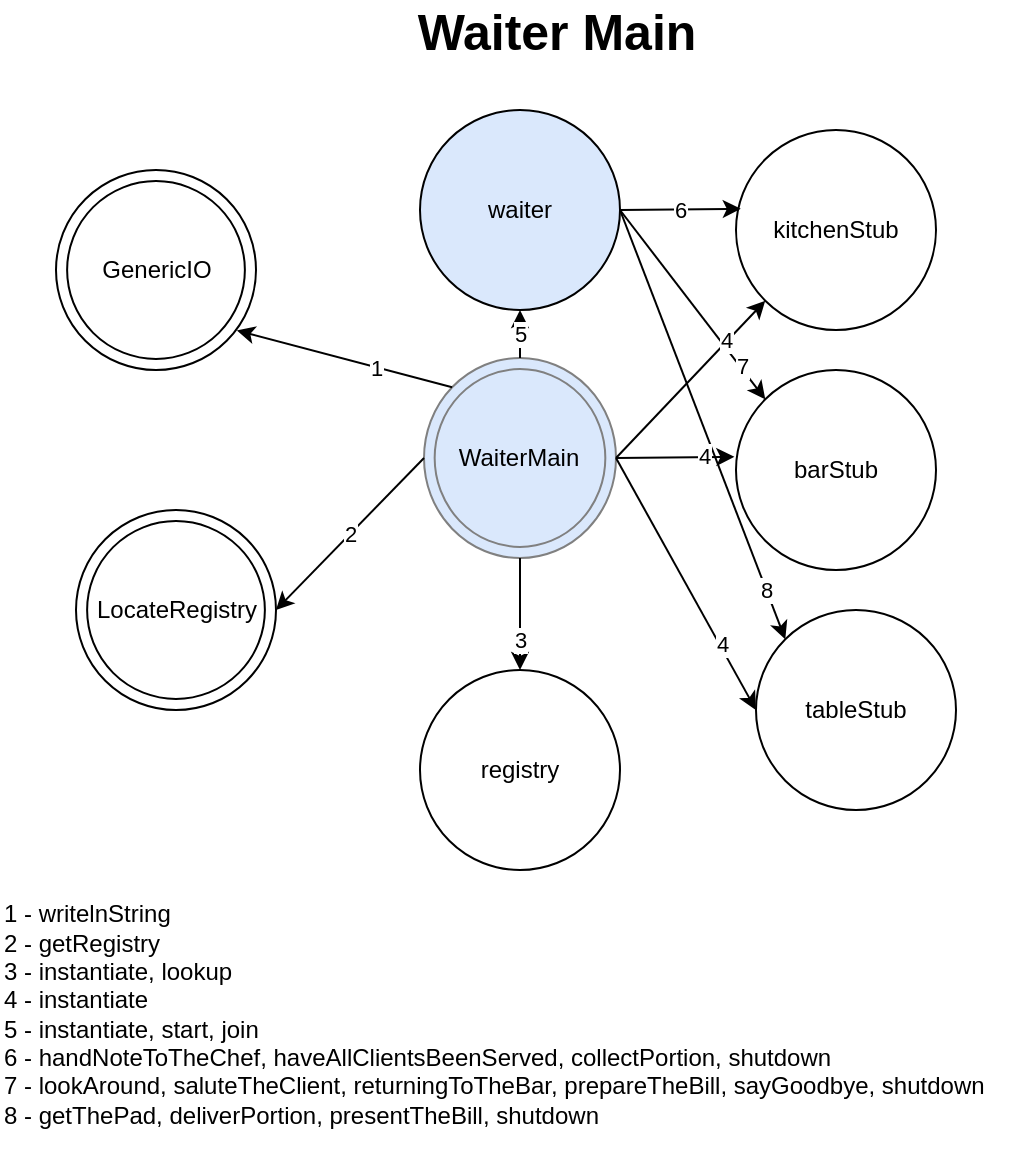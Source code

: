<mxfile version="18.1.3" type="device"><diagram id="mVuv3MKAiB6mv7ryH5j6" name="Page-1"><mxGraphModel dx="1278" dy="617" grid="1" gridSize="10" guides="1" tooltips="1" connect="1" arrows="1" fold="1" page="1" pageScale="1" pageWidth="827" pageHeight="1169" math="0" shadow="0"><root><mxCell id="0"/><mxCell id="1" parent="0"/><mxCell id="1C26J2ckn5qSCHX0204n-1" value="&lt;div&gt;&lt;br&gt;&lt;/div&gt;&lt;div&gt;1 - writelnString&lt;br&gt;&lt;/div&gt;&lt;div&gt;2 - getRegistry&lt;/div&gt;&lt;div&gt;3 - instantiate, lookup&lt;br&gt;&lt;/div&gt;&lt;div&gt;4 - instantiate&lt;br&gt;&lt;/div&gt;&lt;div&gt;5 - instantiate, start, join&lt;/div&gt;6 -&amp;nbsp;handNoteToTheChef,&amp;nbsp;haveAllClientsBeenServed,&amp;nbsp;collectPortion, shutdown&lt;br&gt;7 -&amp;nbsp;lookAround,&amp;nbsp;saluteTheClient,&amp;nbsp;returningToTheBar,&amp;nbsp;prepareTheBill,&amp;nbsp;sayGoodbye, shutdown&lt;div&gt;8 -&amp;nbsp;getThePad,&amp;nbsp;deliverPortion,&amp;nbsp;presentTheBill, shutdown&lt;/div&gt;" style="text;html=1;strokeColor=none;fillColor=none;align=left;verticalAlign=middle;whiteSpace=wrap;rounded=0;" parent="1" vertex="1"><mxGeometry x="162" y="500" width="508" height="150" as="geometry"/></mxCell><mxCell id="1C26J2ckn5qSCHX0204n-2" value="" style="group" parent="1" vertex="1" connectable="0"><mxGeometry x="374" y="254" width="96" height="100" as="geometry"/></mxCell><mxCell id="1C26J2ckn5qSCHX0204n-3" value="&lt;div&gt;Main&lt;/div&gt;&lt;div&gt;Program&lt;/div&gt;" style="ellipse;whiteSpace=wrap;html=1;fillColor=#dae8fc;strokeColor=#808080;" parent="1C26J2ckn5qSCHX0204n-2" vertex="1"><mxGeometry width="96" height="100" as="geometry"/></mxCell><mxCell id="1C26J2ckn5qSCHX0204n-4" value="&lt;div&gt;Waiter&lt;span style=&quot;background-color: initial;&quot;&gt;Main&lt;/span&gt;&lt;/div&gt;" style="ellipse;whiteSpace=wrap;html=1;fillColor=#dae8fc;strokeColor=#808080;" parent="1C26J2ckn5qSCHX0204n-2" vertex="1"><mxGeometry x="5.333" y="5.556" width="85.333" height="88.889" as="geometry"/></mxCell><mxCell id="1C26J2ckn5qSCHX0204n-5" value="&lt;b&gt;&lt;font style=&quot;font-size: 25px;&quot;&gt;Waiter Main&lt;/font&gt;&lt;/b&gt;" style="text;html=1;align=center;verticalAlign=middle;resizable=0;points=[];autosize=1;strokeColor=none;fillColor=none;" parent="1" vertex="1"><mxGeometry x="365" y="80" width="150" height="20" as="geometry"/></mxCell><mxCell id="1C26J2ckn5qSCHX0204n-6" value="" style="group" parent="1" vertex="1" connectable="0"><mxGeometry x="190" y="160" width="100" height="100" as="geometry"/></mxCell><mxCell id="1C26J2ckn5qSCHX0204n-7" value="" style="ellipse;whiteSpace=wrap;html=1;aspect=fixed;" parent="1C26J2ckn5qSCHX0204n-6" vertex="1"><mxGeometry width="100" height="100" as="geometry"/></mxCell><mxCell id="1C26J2ckn5qSCHX0204n-8" value="GenericIO" style="ellipse;whiteSpace=wrap;html=1;aspect=fixed;" parent="1C26J2ckn5qSCHX0204n-6" vertex="1"><mxGeometry x="5.556" y="5.556" width="88.889" height="88.889" as="geometry"/></mxCell><mxCell id="1C26J2ckn5qSCHX0204n-15" value="" style="group" parent="1" vertex="1" connectable="0"><mxGeometry x="200" y="330" width="100" height="100" as="geometry"/></mxCell><mxCell id="1C26J2ckn5qSCHX0204n-16" value="" style="ellipse;whiteSpace=wrap;html=1;aspect=fixed;" parent="1C26J2ckn5qSCHX0204n-15" vertex="1"><mxGeometry width="100" height="100" as="geometry"/></mxCell><mxCell id="1C26J2ckn5qSCHX0204n-17" value="LocateRegistry" style="ellipse;whiteSpace=wrap;html=1;aspect=fixed;" parent="1C26J2ckn5qSCHX0204n-15" vertex="1"><mxGeometry x="5.556" y="5.556" width="88.889" height="88.889" as="geometry"/></mxCell><mxCell id="1C26J2ckn5qSCHX0204n-18" value="registry" style="ellipse;whiteSpace=wrap;html=1;aspect=fixed;" parent="1" vertex="1"><mxGeometry x="372" y="410" width="100" height="100" as="geometry"/></mxCell><mxCell id="1C26J2ckn5qSCHX0204n-19" value="barStub" style="ellipse;whiteSpace=wrap;html=1;aspect=fixed;" parent="1" vertex="1"><mxGeometry x="530" y="260" width="100" height="100" as="geometry"/></mxCell><mxCell id="1C26J2ckn5qSCHX0204n-20" value="kitchenStub" style="ellipse;whiteSpace=wrap;html=1;aspect=fixed;" parent="1" vertex="1"><mxGeometry x="530" y="140" width="100" height="100" as="geometry"/></mxCell><mxCell id="1C26J2ckn5qSCHX0204n-21" value="" style="endArrow=classic;html=1;rounded=0;exitX=0;exitY=0;exitDx=0;exitDy=0;entryX=0.955;entryY=0.84;entryDx=0;entryDy=0;entryPerimeter=0;" parent="1" source="1C26J2ckn5qSCHX0204n-3" target="1C26J2ckn5qSCHX0204n-8" edge="1"><mxGeometry width="50" height="50" relative="1" as="geometry"><mxPoint x="100" y="420" as="sourcePoint"/><mxPoint x="150" y="370" as="targetPoint"/></mxGeometry></mxCell><mxCell id="1C26J2ckn5qSCHX0204n-22" value="1" style="edgeLabel;html=1;align=center;verticalAlign=middle;resizable=0;points=[];" parent="1C26J2ckn5qSCHX0204n-21" vertex="1" connectable="0"><mxGeometry x="-0.286" relative="1" as="geometry"><mxPoint as="offset"/></mxGeometry></mxCell><mxCell id="1C26J2ckn5qSCHX0204n-23" value="2" style="endArrow=classic;html=1;rounded=0;exitX=0;exitY=0.5;exitDx=0;exitDy=0;entryX=1;entryY=0.5;entryDx=0;entryDy=0;" parent="1" source="1C26J2ckn5qSCHX0204n-3" target="1C26J2ckn5qSCHX0204n-16" edge="1"><mxGeometry width="50" height="50" relative="1" as="geometry"><mxPoint x="60" y="440" as="sourcePoint"/><mxPoint x="300" y="304" as="targetPoint"/></mxGeometry></mxCell><mxCell id="1C26J2ckn5qSCHX0204n-24" value="" style="endArrow=classic;html=1;rounded=0;entryX=0.5;entryY=0;entryDx=0;entryDy=0;exitX=0.5;exitY=1;exitDx=0;exitDy=0;" parent="1" source="1C26J2ckn5qSCHX0204n-3" target="1C26J2ckn5qSCHX0204n-18" edge="1"><mxGeometry width="50" height="50" relative="1" as="geometry"><mxPoint x="440" y="370" as="sourcePoint"/><mxPoint x="300" y="424" as="targetPoint"/></mxGeometry></mxCell><mxCell id="1C26J2ckn5qSCHX0204n-25" value="3" style="edgeLabel;html=1;align=center;verticalAlign=middle;resizable=0;points=[];" parent="1C26J2ckn5qSCHX0204n-24" vertex="1" connectable="0"><mxGeometry x="0.469" relative="1" as="geometry"><mxPoint as="offset"/></mxGeometry></mxCell><mxCell id="1C26J2ckn5qSCHX0204n-35" value="tableStub" style="ellipse;whiteSpace=wrap;html=1;aspect=fixed;" parent="1" vertex="1"><mxGeometry x="540" y="380" width="100" height="100" as="geometry"/></mxCell><mxCell id="1C26J2ckn5qSCHX0204n-36" value="waiter" style="ellipse;whiteSpace=wrap;html=1;aspect=fixed;fillColor=#dae8fc;" parent="1" vertex="1"><mxGeometry x="372" y="130" width="100" height="100" as="geometry"/></mxCell><mxCell id="1C26J2ckn5qSCHX0204n-45" value="5" style="endArrow=classic;html=1;rounded=0;exitX=0.5;exitY=0;exitDx=0;exitDy=0;entryX=0.5;entryY=1;entryDx=0;entryDy=0;" parent="1" source="1C26J2ckn5qSCHX0204n-3" target="1C26J2ckn5qSCHX0204n-36" edge="1"><mxGeometry width="50" height="50" relative="1" as="geometry"><mxPoint x="90" y="470" as="sourcePoint"/><mxPoint x="140" y="420" as="targetPoint"/></mxGeometry></mxCell><mxCell id="1C26J2ckn5qSCHX0204n-46" value="6" style="endArrow=classic;html=1;rounded=0;exitX=1;exitY=0.5;exitDx=0;exitDy=0;entryX=0.024;entryY=0.394;entryDx=0;entryDy=0;entryPerimeter=0;" parent="1" source="1C26J2ckn5qSCHX0204n-36" target="1C26J2ckn5qSCHX0204n-20" edge="1"><mxGeometry width="50" height="50" relative="1" as="geometry"><mxPoint x="520" y="550" as="sourcePoint"/><mxPoint x="570" y="500" as="targetPoint"/></mxGeometry></mxCell><mxCell id="1C26J2ckn5qSCHX0204n-47" value="" style="endArrow=classic;html=1;rounded=0;exitX=1;exitY=0.5;exitDx=0;exitDy=0;entryX=0;entryY=0;entryDx=0;entryDy=0;" parent="1" source="1C26J2ckn5qSCHX0204n-36" target="1C26J2ckn5qSCHX0204n-19" edge="1"><mxGeometry width="50" height="50" relative="1" as="geometry"><mxPoint x="40" y="300" as="sourcePoint"/><mxPoint x="90" y="250" as="targetPoint"/></mxGeometry></mxCell><mxCell id="1C26J2ckn5qSCHX0204n-48" value="7" style="edgeLabel;html=1;align=center;verticalAlign=middle;resizable=0;points=[];" parent="1C26J2ckn5qSCHX0204n-47" vertex="1" connectable="0"><mxGeometry x="0.654" y="1" relative="1" as="geometry"><mxPoint as="offset"/></mxGeometry></mxCell><mxCell id="1C26J2ckn5qSCHX0204n-49" value="" style="endArrow=classic;html=1;rounded=0;exitX=1;exitY=0.5;exitDx=0;exitDy=0;entryX=0;entryY=0;entryDx=0;entryDy=0;" parent="1" source="1C26J2ckn5qSCHX0204n-36" target="1C26J2ckn5qSCHX0204n-35" edge="1"><mxGeometry width="50" height="50" relative="1" as="geometry"><mxPoint x="80" y="440" as="sourcePoint"/><mxPoint x="130" y="390" as="targetPoint"/></mxGeometry></mxCell><mxCell id="1C26J2ckn5qSCHX0204n-50" value="8" style="edgeLabel;html=1;align=center;verticalAlign=middle;resizable=0;points=[];" parent="1C26J2ckn5qSCHX0204n-49" vertex="1" connectable="0"><mxGeometry x="0.764" relative="1" as="geometry"><mxPoint as="offset"/></mxGeometry></mxCell><mxCell id="1C26J2ckn5qSCHX0204n-51" value="" style="endArrow=classic;html=1;rounded=0;exitX=1;exitY=0.5;exitDx=0;exitDy=0;entryX=-0.008;entryY=0.434;entryDx=0;entryDy=0;entryPerimeter=0;" parent="1" source="1C26J2ckn5qSCHX0204n-3" target="1C26J2ckn5qSCHX0204n-19" edge="1"><mxGeometry width="50" height="50" relative="1" as="geometry"><mxPoint x="240" y="510" as="sourcePoint"/><mxPoint x="290" y="460" as="targetPoint"/></mxGeometry></mxCell><mxCell id="1C26J2ckn5qSCHX0204n-52" value="4" style="edgeLabel;html=1;align=center;verticalAlign=middle;resizable=0;points=[];" parent="1C26J2ckn5qSCHX0204n-51" vertex="1" connectable="0"><mxGeometry x="0.487" y="1" relative="1" as="geometry"><mxPoint as="offset"/></mxGeometry></mxCell><mxCell id="1C26J2ckn5qSCHX0204n-53" value="" style="endArrow=classic;html=1;rounded=0;exitX=1;exitY=0.5;exitDx=0;exitDy=0;entryX=0;entryY=0.5;entryDx=0;entryDy=0;" parent="1" source="1C26J2ckn5qSCHX0204n-3" target="1C26J2ckn5qSCHX0204n-35" edge="1"><mxGeometry width="50" height="50" relative="1" as="geometry"><mxPoint x="480" y="314" as="sourcePoint"/><mxPoint x="510" y="440" as="targetPoint"/></mxGeometry></mxCell><mxCell id="1C26J2ckn5qSCHX0204n-54" value="4" style="edgeLabel;html=1;align=center;verticalAlign=middle;resizable=0;points=[];" parent="1C26J2ckn5qSCHX0204n-53" vertex="1" connectable="0"><mxGeometry x="0.487" y="1" relative="1" as="geometry"><mxPoint as="offset"/></mxGeometry></mxCell><mxCell id="1C26J2ckn5qSCHX0204n-55" value="" style="endArrow=classic;html=1;rounded=0;exitX=1;exitY=0.5;exitDx=0;exitDy=0;entryX=0;entryY=1;entryDx=0;entryDy=0;" parent="1" source="1C26J2ckn5qSCHX0204n-3" target="1C26J2ckn5qSCHX0204n-20" edge="1"><mxGeometry width="50" height="50" relative="1" as="geometry"><mxPoint x="490" y="324" as="sourcePoint"/><mxPoint x="549.2" y="323.4" as="targetPoint"/></mxGeometry></mxCell><mxCell id="1C26J2ckn5qSCHX0204n-56" value="4" style="edgeLabel;html=1;align=center;verticalAlign=middle;resizable=0;points=[];" parent="1C26J2ckn5qSCHX0204n-55" vertex="1" connectable="0"><mxGeometry x="0.487" y="1" relative="1" as="geometry"><mxPoint as="offset"/></mxGeometry></mxCell></root></mxGraphModel></diagram></mxfile>